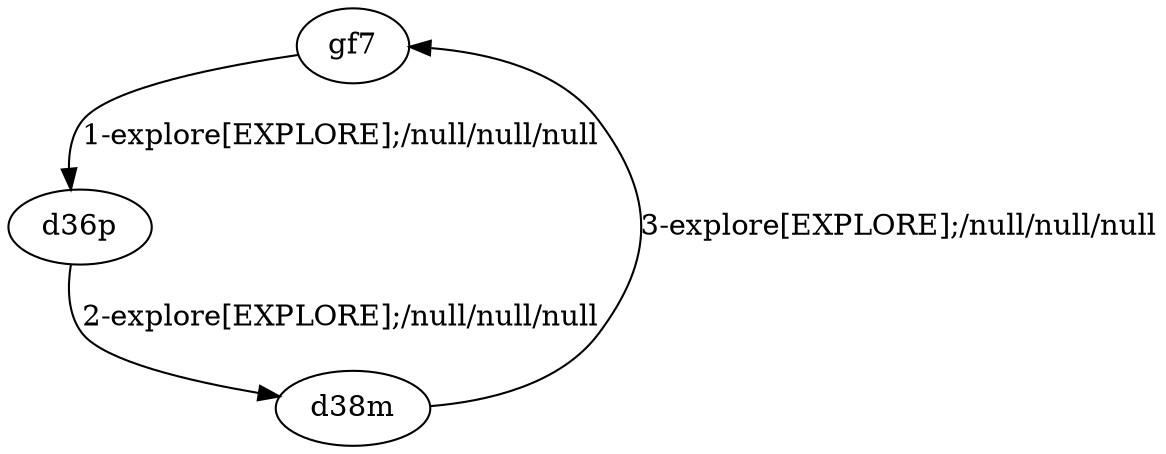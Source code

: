# Total number of goals covered by this test: 1
# d38m --> gf7

digraph g {
"gf7" -> "d36p" [label = "1-explore[EXPLORE];/null/null/null"];
"d36p" -> "d38m" [label = "2-explore[EXPLORE];/null/null/null"];
"d38m" -> "gf7" [label = "3-explore[EXPLORE];/null/null/null"];
}